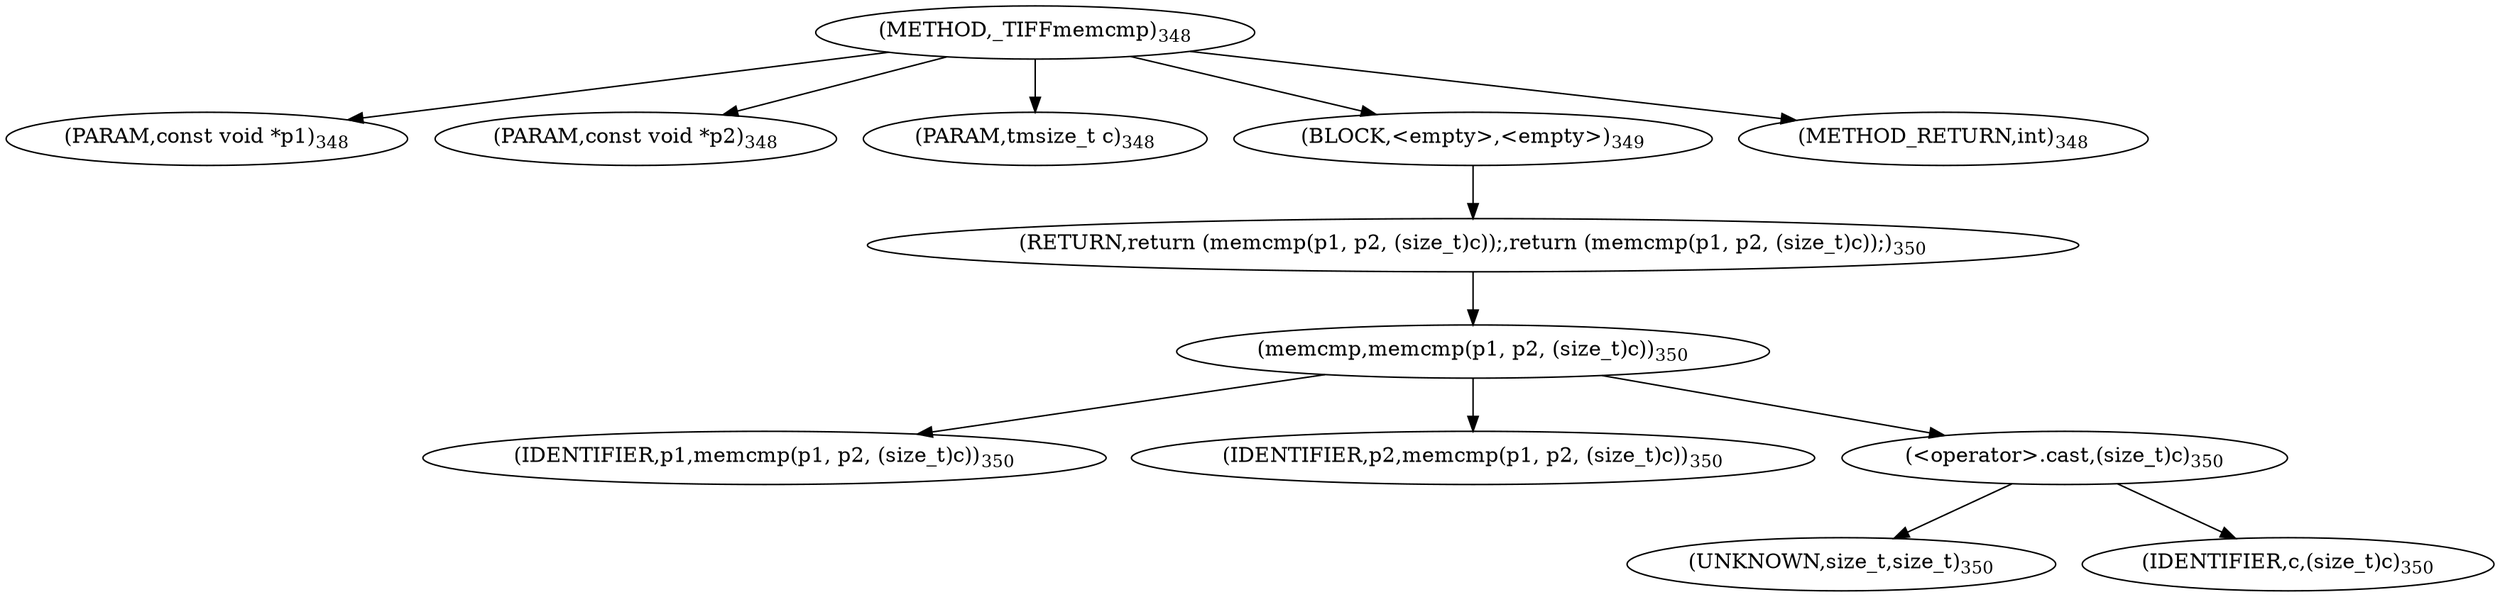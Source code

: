 digraph "_TIFFmemcmp" {  
"34194" [label = <(METHOD,_TIFFmemcmp)<SUB>348</SUB>> ]
"34195" [label = <(PARAM,const void *p1)<SUB>348</SUB>> ]
"34196" [label = <(PARAM,const void *p2)<SUB>348</SUB>> ]
"34197" [label = <(PARAM,tmsize_t c)<SUB>348</SUB>> ]
"34198" [label = <(BLOCK,&lt;empty&gt;,&lt;empty&gt;)<SUB>349</SUB>> ]
"34199" [label = <(RETURN,return (memcmp(p1, p2, (size_t)c));,return (memcmp(p1, p2, (size_t)c));)<SUB>350</SUB>> ]
"34200" [label = <(memcmp,memcmp(p1, p2, (size_t)c))<SUB>350</SUB>> ]
"34201" [label = <(IDENTIFIER,p1,memcmp(p1, p2, (size_t)c))<SUB>350</SUB>> ]
"34202" [label = <(IDENTIFIER,p2,memcmp(p1, p2, (size_t)c))<SUB>350</SUB>> ]
"34203" [label = <(&lt;operator&gt;.cast,(size_t)c)<SUB>350</SUB>> ]
"34204" [label = <(UNKNOWN,size_t,size_t)<SUB>350</SUB>> ]
"34205" [label = <(IDENTIFIER,c,(size_t)c)<SUB>350</SUB>> ]
"34206" [label = <(METHOD_RETURN,int)<SUB>348</SUB>> ]
  "34194" -> "34195" 
  "34194" -> "34196" 
  "34194" -> "34197" 
  "34194" -> "34198" 
  "34194" -> "34206" 
  "34198" -> "34199" 
  "34199" -> "34200" 
  "34200" -> "34201" 
  "34200" -> "34202" 
  "34200" -> "34203" 
  "34203" -> "34204" 
  "34203" -> "34205" 
}
